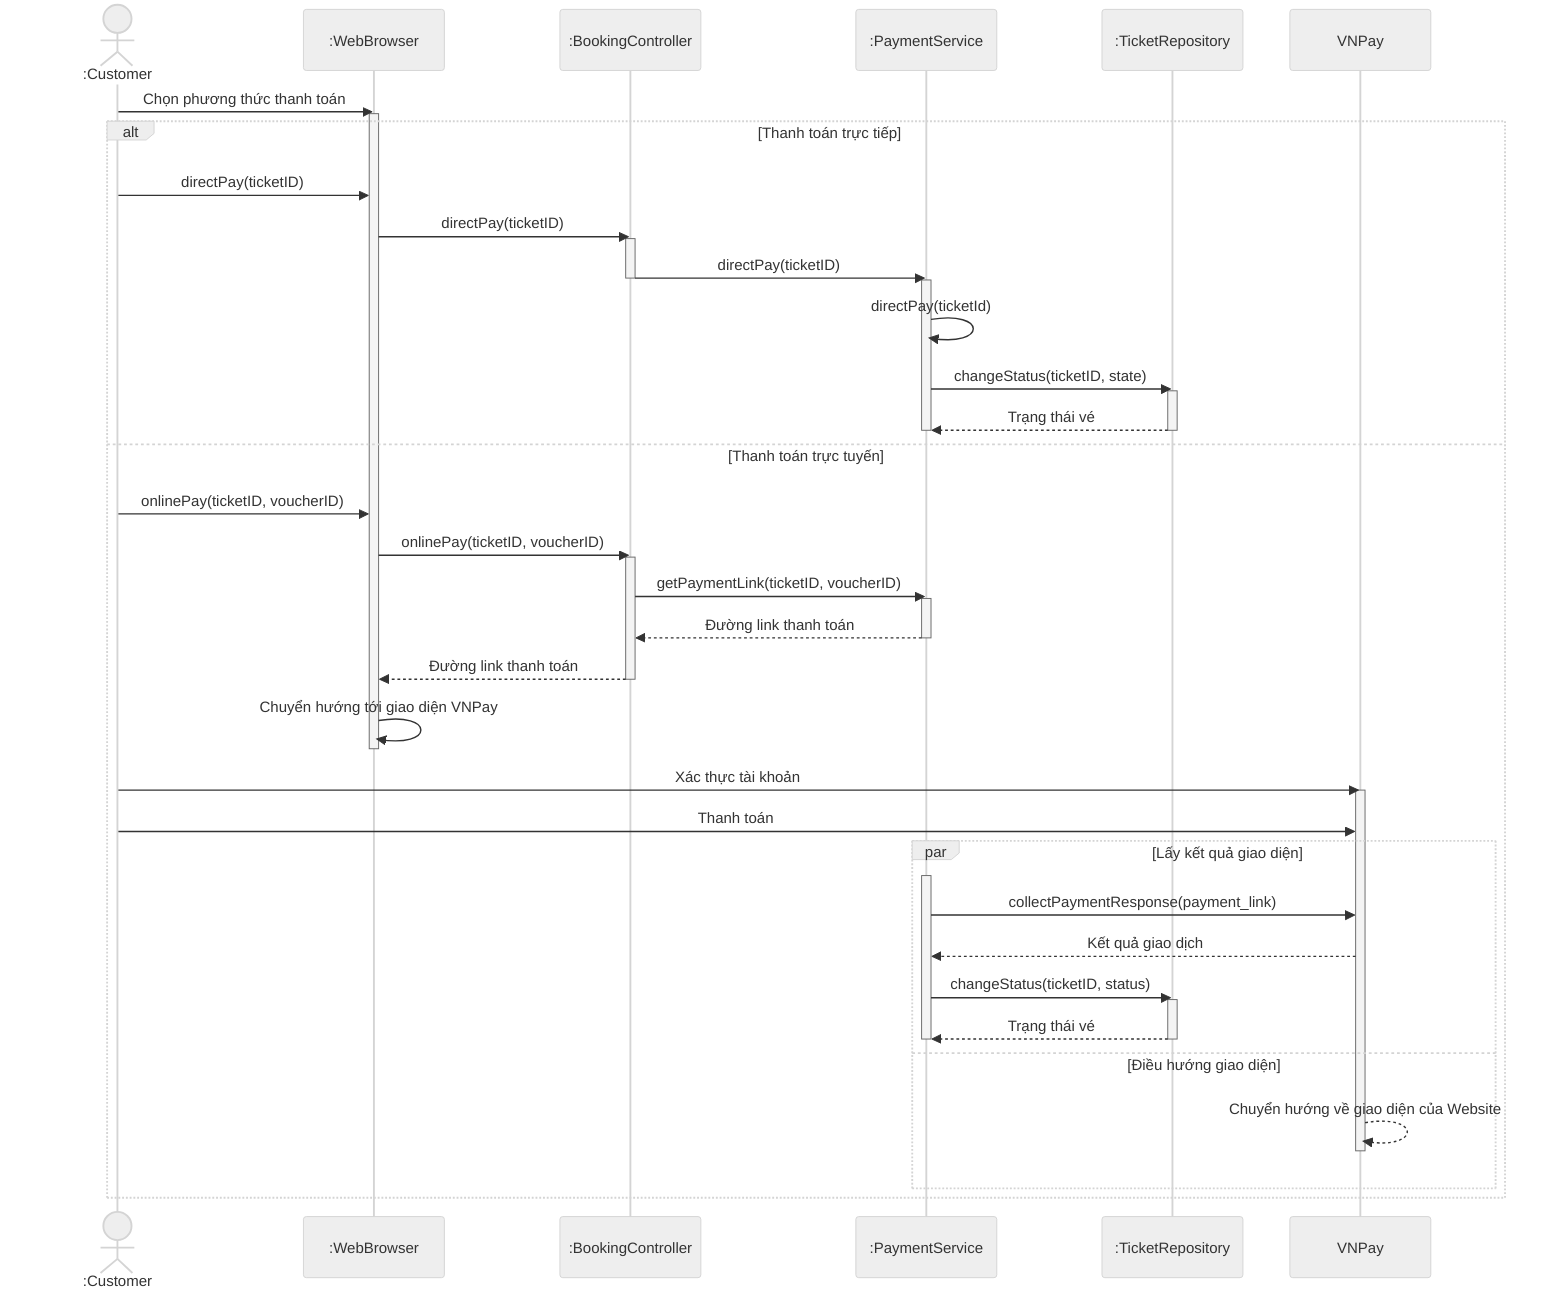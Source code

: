 ---
config:
  theme: neutral
---
sequenceDiagram
        actor user as :Customer
        participant FE as :WebBrowser
        participant Ctrl as :BookingController
        participant payment as :PaymentService
        participant ticket as :TicketRepository
        participant VNPay

        user ->> FE: Chọn phương thức thanh toán
        activate FE
        alt Thanh toán trực tiếp
            user ->> FE: directPay(ticketID)
            FE ->> Ctrl: directPay(ticketID)
            activate Ctrl
            Ctrl ->> payment: directPay(ticketID)
            deactivate Ctrl
            activate payment
            payment ->> payment: directPay(ticketId)
            payment ->> ticket: changeStatus(ticketID, state)
            activate ticket
            ticket -->> payment: Trạng thái vé
            deactivate ticket
            deactivate payment
        else Thanh toán trực tuyến
            user ->> FE: onlinePay(ticketID, voucherID)
            FE ->> Ctrl: onlinePay(ticketID, voucherID)
            activate Ctrl
            Ctrl ->> payment: getPaymentLink(ticketID, voucherID)
            activate payment
            payment -->> Ctrl: Đường link thanh toán
            deactivate payment
            Ctrl -->> FE: Đường link thanh toán
            deactivate Ctrl
            FE ->> FE: Chuyển hướng tới giao diện VNPay
            deactivate FE

            user ->> VNPay: Xác thực tài khoản
            activate VNPay
            user ->> VNPay: Thanh toán
            par Lấy kết quả giao diện 
                activate payment
                payment ->> VNPay: collectPaymentResponse(payment_link)
                VNPay -->> payment: Kết quả giao dịch
                payment ->> ticket: changeStatus(ticketID, status)
                activate ticket
                ticket -->> payment: Trạng thái vé
                deactivate ticket
                deactivate payment
            and Điều hướng giao diện
                VNPay -->> VNPay: Chuyển hướng về giao diện của Website
                deactivate VNPay
            end
        end